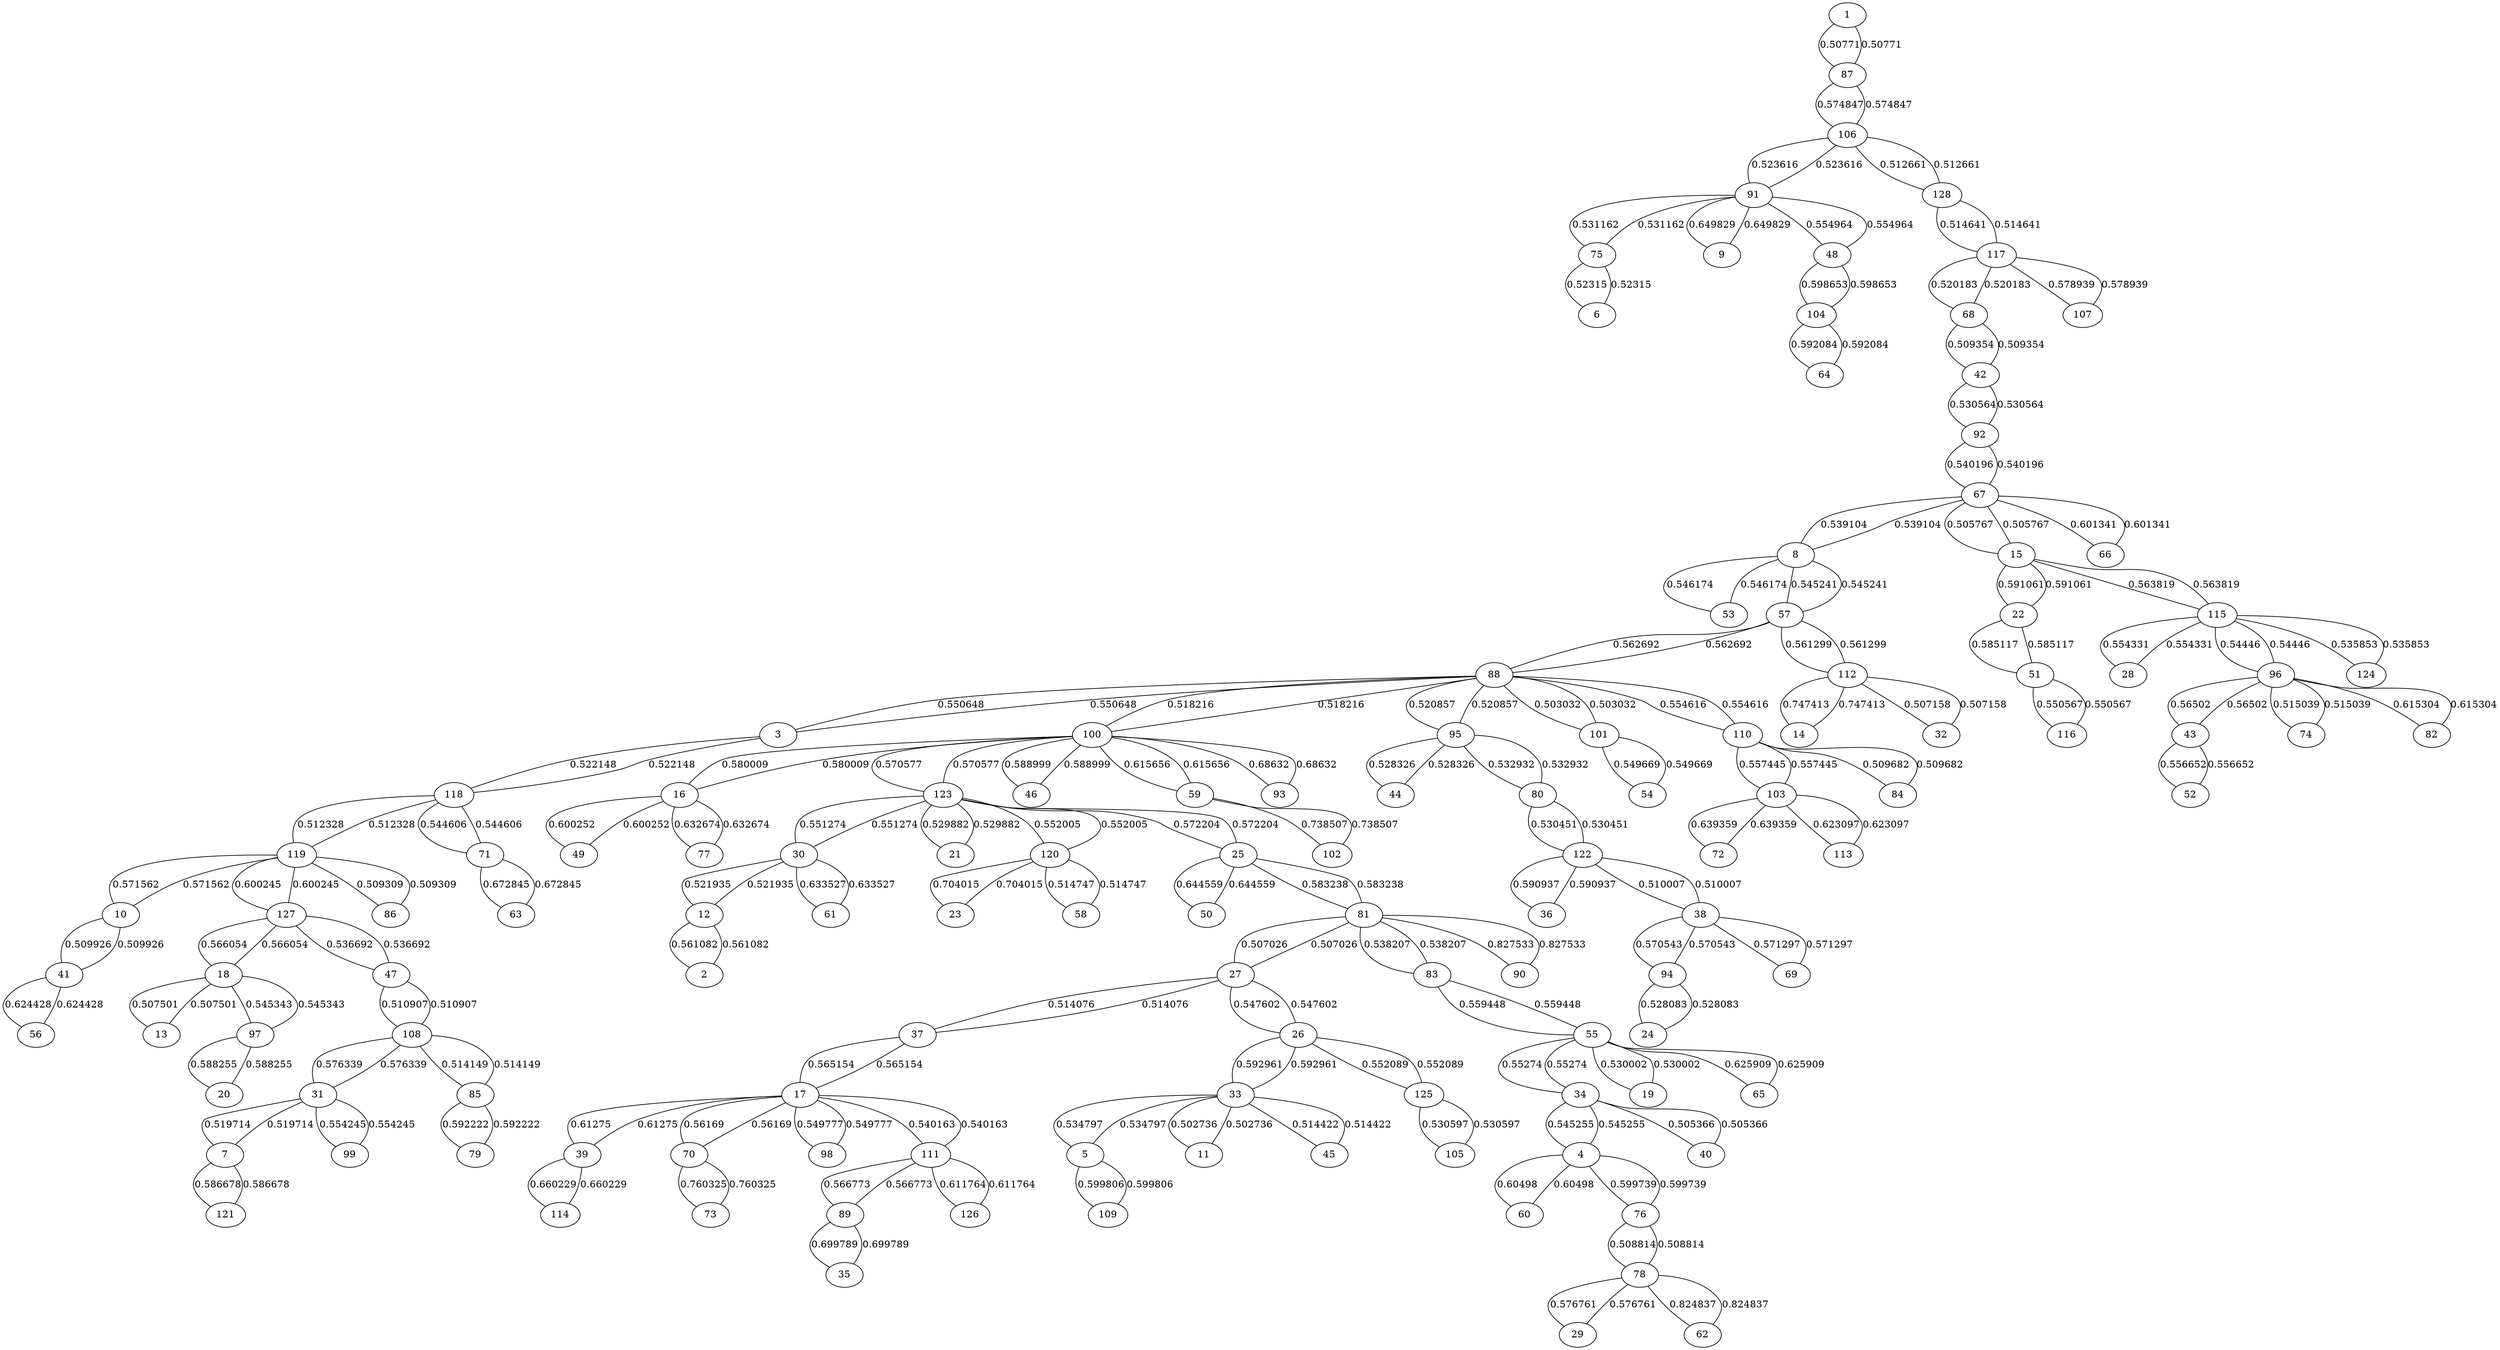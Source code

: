 graph G {
	1 -- 87 [label = "0.50771"]
	2 -- 12 [label = "0.561082"]
	3 -- 88 [label = "0.550648"]
	3 -- 118 [label = "0.522148"]
	4 -- 34 [label = "0.545255"]
	4 -- 60 [label = "0.60498"]
	4 -- 76 [label = "0.599739"]
	5 -- 33 [label = "0.534797"]
	5 -- 109 [label = "0.599806"]
	6 -- 75 [label = "0.52315"]
	7 -- 31 [label = "0.519714"]
	7 -- 121 [label = "0.586678"]
	8 -- 53 [label = "0.546174"]
	8 -- 57 [label = "0.545241"]
	8 -- 67 [label = "0.539104"]
	9 -- 91 [label = "0.649829"]
	10 -- 41 [label = "0.509926"]
	10 -- 119 [label = "0.571562"]
	11 -- 33 [label = "0.502736"]
	12 -- 2 [label = "0.561082"]
	12 -- 30 [label = "0.521935"]
	13 -- 18 [label = "0.507501"]
	14 -- 112 [label = "0.747413"]
	15 -- 22 [label = "0.591061"]
	15 -- 67 [label = "0.505767"]
	15 -- 115 [label = "0.563819"]
	16 -- 49 [label = "0.600252"]
	16 -- 77 [label = "0.632674"]
	16 -- 100 [label = "0.580009"]
	17 -- 37 [label = "0.565154"]
	17 -- 39 [label = "0.61275"]
	17 -- 70 [label = "0.56169"]
	17 -- 98 [label = "0.549777"]
	17 -- 111 [label = "0.540163"]
	18 -- 13 [label = "0.507501"]
	18 -- 97 [label = "0.545343"]
	18 -- 127 [label = "0.566054"]
	19 -- 55 [label = "0.530002"]
	20 -- 97 [label = "0.588255"]
	21 -- 123 [label = "0.529882"]
	22 -- 15 [label = "0.591061"]
	22 -- 51 [label = "0.585117"]
	23 -- 120 [label = "0.704015"]
	24 -- 94 [label = "0.528083"]
	25 -- 50 [label = "0.644559"]
	25 -- 81 [label = "0.583238"]
	25 -- 123 [label = "0.572204"]
	26 -- 27 [label = "0.547602"]
	26 -- 33 [label = "0.592961"]
	26 -- 125 [label = "0.552089"]
	27 -- 26 [label = "0.547602"]
	27 -- 37 [label = "0.514076"]
	27 -- 81 [label = "0.507026"]
	28 -- 115 [label = "0.554331"]
	29 -- 78 [label = "0.576761"]
	30 -- 12 [label = "0.521935"]
	30 -- 61 [label = "0.633527"]
	30 -- 123 [label = "0.551274"]
	31 -- 7 [label = "0.519714"]
	31 -- 99 [label = "0.554245"]
	31 -- 108 [label = "0.576339"]
	32 -- 112 [label = "0.507158"]
	33 -- 5 [label = "0.534797"]
	33 -- 11 [label = "0.502736"]
	33 -- 26 [label = "0.592961"]
	33 -- 45 [label = "0.514422"]
	34 -- 4 [label = "0.545255"]
	34 -- 40 [label = "0.505366"]
	34 -- 55 [label = "0.55274"]
	35 -- 89 [label = "0.699789"]
	36 -- 122 [label = "0.590937"]
	37 -- 17 [label = "0.565154"]
	37 -- 27 [label = "0.514076"]
	38 -- 69 [label = "0.571297"]
	38 -- 94 [label = "0.570543"]
	38 -- 122 [label = "0.510007"]
	39 -- 17 [label = "0.61275"]
	39 -- 114 [label = "0.660229"]
	40 -- 34 [label = "0.505366"]
	41 -- 10 [label = "0.509926"]
	41 -- 56 [label = "0.624428"]
	42 -- 68 [label = "0.509354"]
	42 -- 92 [label = "0.530564"]
	43 -- 52 [label = "0.556652"]
	43 -- 96 [label = "0.56502"]
	44 -- 95 [label = "0.528326"]
	45 -- 33 [label = "0.514422"]
	46 -- 100 [label = "0.588999"]
	47 -- 108 [label = "0.510907"]
	47 -- 127 [label = "0.536692"]
	48 -- 91 [label = "0.554964"]
	48 -- 104 [label = "0.598653"]
	49 -- 16 [label = "0.600252"]
	50 -- 25 [label = "0.644559"]
	51 -- 22 [label = "0.585117"]
	51 -- 116 [label = "0.550567"]
	52 -- 43 [label = "0.556652"]
	53 -- 8 [label = "0.546174"]
	54 -- 101 [label = "0.549669"]
	55 -- 19 [label = "0.530002"]
	55 -- 34 [label = "0.55274"]
	55 -- 65 [label = "0.625909"]
	55 -- 83 [label = "0.559448"]
	56 -- 41 [label = "0.624428"]
	57 -- 8 [label = "0.545241"]
	57 -- 88 [label = "0.562692"]
	57 -- 112 [label = "0.561299"]
	58 -- 120 [label = "0.514747"]
	59 -- 100 [label = "0.615656"]
	59 -- 102 [label = "0.738507"]
	60 -- 4 [label = "0.60498"]
	61 -- 30 [label = "0.633527"]
	62 -- 78 [label = "0.824837"]
	63 -- 71 [label = "0.672845"]
	64 -- 104 [label = "0.592084"]
	65 -- 55 [label = "0.625909"]
	66 -- 67 [label = "0.601341"]
	67 -- 8 [label = "0.539104"]
	67 -- 15 [label = "0.505767"]
	67 -- 66 [label = "0.601341"]
	67 -- 92 [label = "0.540196"]
	68 -- 42 [label = "0.509354"]
	68 -- 117 [label = "0.520183"]
	69 -- 38 [label = "0.571297"]
	70 -- 17 [label = "0.56169"]
	70 -- 73 [label = "0.760325"]
	71 -- 63 [label = "0.672845"]
	71 -- 118 [label = "0.544606"]
	72 -- 103 [label = "0.639359"]
	73 -- 70 [label = "0.760325"]
	74 -- 96 [label = "0.515039"]
	75 -- 6 [label = "0.52315"]
	75 -- 91 [label = "0.531162"]
	76 -- 4 [label = "0.599739"]
	76 -- 78 [label = "0.508814"]
	77 -- 16 [label = "0.632674"]
	78 -- 29 [label = "0.576761"]
	78 -- 62 [label = "0.824837"]
	78 -- 76 [label = "0.508814"]
	79 -- 85 [label = "0.592222"]
	80 -- 95 [label = "0.532932"]
	80 -- 122 [label = "0.530451"]
	81 -- 25 [label = "0.583238"]
	81 -- 27 [label = "0.507026"]
	81 -- 83 [label = "0.538207"]
	81 -- 90 [label = "0.827533"]
	82 -- 96 [label = "0.615304"]
	83 -- 55 [label = "0.559448"]
	83 -- 81 [label = "0.538207"]
	84 -- 110 [label = "0.509682"]
	85 -- 79 [label = "0.592222"]
	85 -- 108 [label = "0.514149"]
	86 -- 119 [label = "0.509309"]
	87 -- 1 [label = "0.50771"]
	87 -- 106 [label = "0.574847"]
	88 -- 3 [label = "0.550648"]
	88 -- 57 [label = "0.562692"]
	88 -- 95 [label = "0.520857"]
	88 -- 100 [label = "0.518216"]
	88 -- 101 [label = "0.503032"]
	88 -- 110 [label = "0.554616"]
	89 -- 35 [label = "0.699789"]
	89 -- 111 [label = "0.566773"]
	90 -- 81 [label = "0.827533"]
	91 -- 9 [label = "0.649829"]
	91 -- 48 [label = "0.554964"]
	91 -- 75 [label = "0.531162"]
	91 -- 106 [label = "0.523616"]
	92 -- 42 [label = "0.530564"]
	92 -- 67 [label = "0.540196"]
	93 -- 100 [label = "0.68632"]
	94 -- 24 [label = "0.528083"]
	94 -- 38 [label = "0.570543"]
	95 -- 44 [label = "0.528326"]
	95 -- 80 [label = "0.532932"]
	95 -- 88 [label = "0.520857"]
	96 -- 43 [label = "0.56502"]
	96 -- 74 [label = "0.515039"]
	96 -- 82 [label = "0.615304"]
	96 -- 115 [label = "0.54446"]
	97 -- 18 [label = "0.545343"]
	97 -- 20 [label = "0.588255"]
	98 -- 17 [label = "0.549777"]
	99 -- 31 [label = "0.554245"]
	100 -- 16 [label = "0.580009"]
	100 -- 46 [label = "0.588999"]
	100 -- 59 [label = "0.615656"]
	100 -- 88 [label = "0.518216"]
	100 -- 93 [label = "0.68632"]
	100 -- 123 [label = "0.570577"]
	101 -- 54 [label = "0.549669"]
	101 -- 88 [label = "0.503032"]
	102 -- 59 [label = "0.738507"]
	103 -- 72 [label = "0.639359"]
	103 -- 110 [label = "0.557445"]
	103 -- 113 [label = "0.623097"]
	104 -- 48 [label = "0.598653"]
	104 -- 64 [label = "0.592084"]
	105 -- 125 [label = "0.530597"]
	106 -- 87 [label = "0.574847"]
	106 -- 91 [label = "0.523616"]
	106 -- 128 [label = "0.512661"]
	107 -- 117 [label = "0.578939"]
	108 -- 31 [label = "0.576339"]
	108 -- 47 [label = "0.510907"]
	108 -- 85 [label = "0.514149"]
	109 -- 5 [label = "0.599806"]
	110 -- 84 [label = "0.509682"]
	110 -- 88 [label = "0.554616"]
	110 -- 103 [label = "0.557445"]
	111 -- 17 [label = "0.540163"]
	111 -- 89 [label = "0.566773"]
	111 -- 126 [label = "0.611764"]
	112 -- 14 [label = "0.747413"]
	112 -- 32 [label = "0.507158"]
	112 -- 57 [label = "0.561299"]
	113 -- 103 [label = "0.623097"]
	114 -- 39 [label = "0.660229"]
	115 -- 15 [label = "0.563819"]
	115 -- 28 [label = "0.554331"]
	115 -- 96 [label = "0.54446"]
	115 -- 124 [label = "0.535853"]
	116 -- 51 [label = "0.550567"]
	117 -- 68 [label = "0.520183"]
	117 -- 107 [label = "0.578939"]
	117 -- 128 [label = "0.514641"]
	118 -- 3 [label = "0.522148"]
	118 -- 71 [label = "0.544606"]
	118 -- 119 [label = "0.512328"]
	119 -- 10 [label = "0.571562"]
	119 -- 86 [label = "0.509309"]
	119 -- 118 [label = "0.512328"]
	119 -- 127 [label = "0.600245"]
	120 -- 23 [label = "0.704015"]
	120 -- 58 [label = "0.514747"]
	120 -- 123 [label = "0.552005"]
	121 -- 7 [label = "0.586678"]
	122 -- 36 [label = "0.590937"]
	122 -- 38 [label = "0.510007"]
	122 -- 80 [label = "0.530451"]
	123 -- 21 [label = "0.529882"]
	123 -- 25 [label = "0.572204"]
	123 -- 30 [label = "0.551274"]
	123 -- 100 [label = "0.570577"]
	123 -- 120 [label = "0.552005"]
	124 -- 115 [label = "0.535853"]
	125 -- 26 [label = "0.552089"]
	125 -- 105 [label = "0.530597"]
	126 -- 111 [label = "0.611764"]
	127 -- 18 [label = "0.566054"]
	127 -- 47 [label = "0.536692"]
	127 -- 119 [label = "0.600245"]
	128 -- 106 [label = "0.512661"]
	128 -- 117 [label = "0.514641"]
}